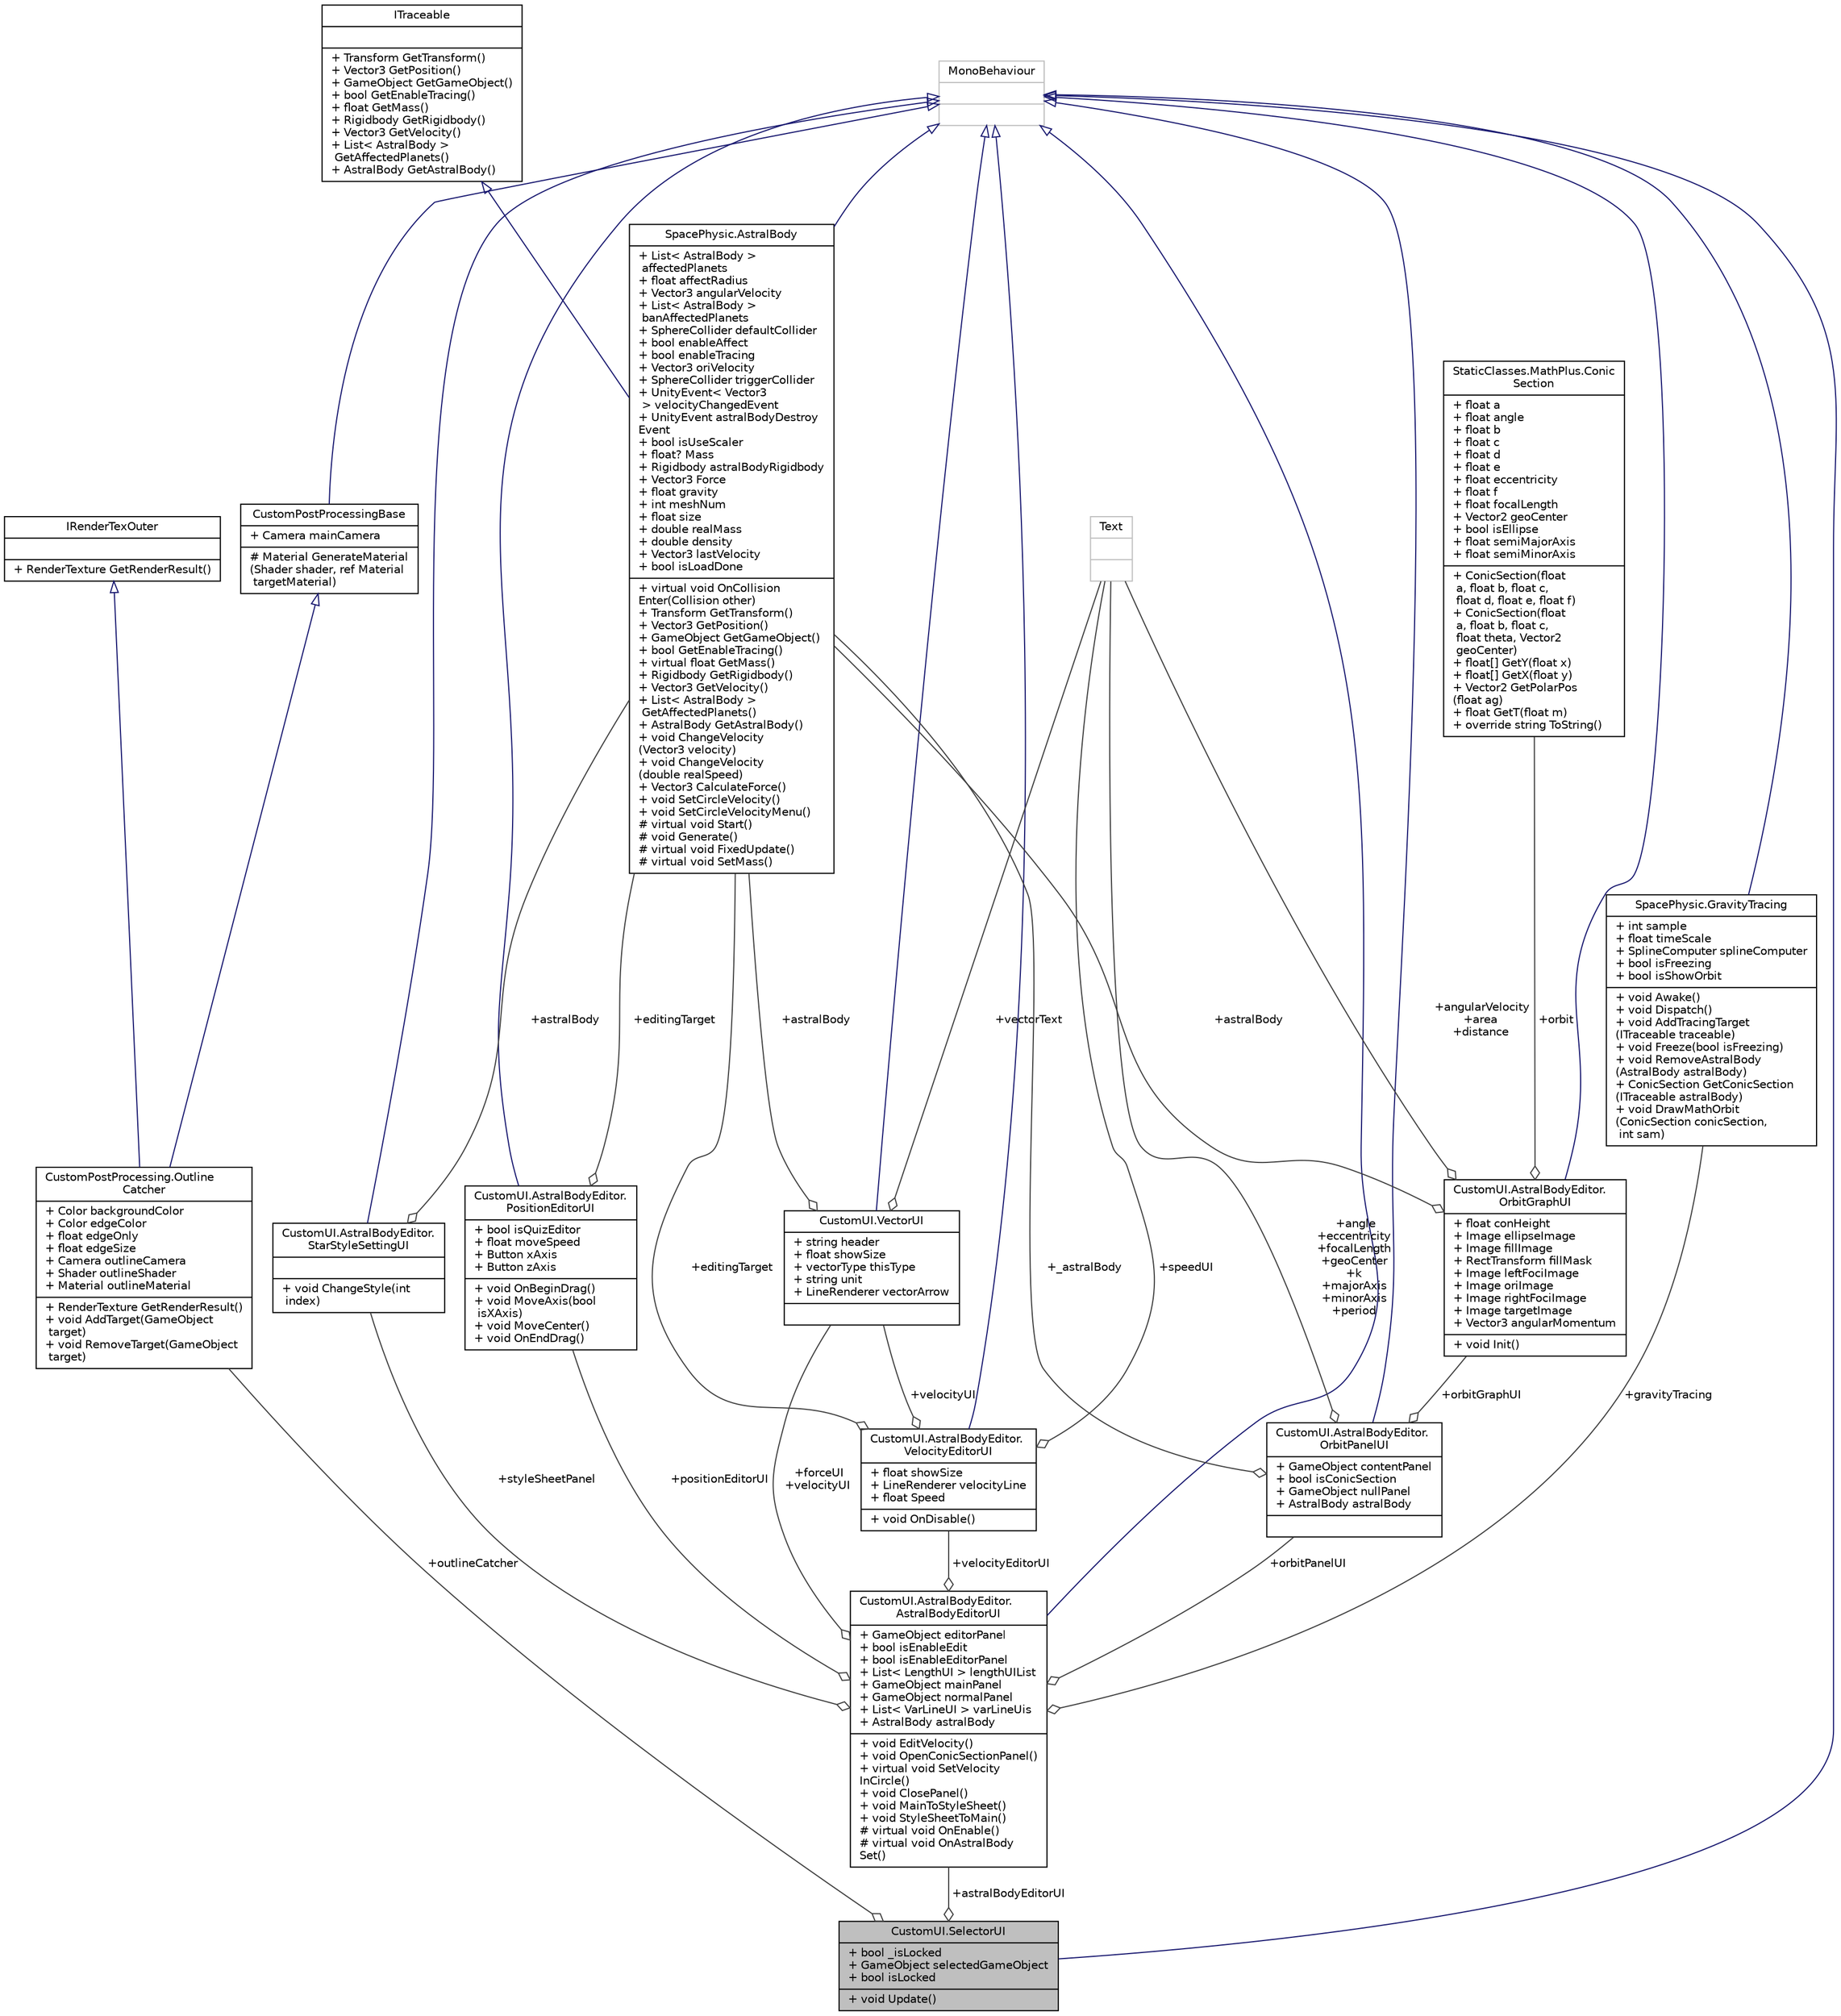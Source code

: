 digraph "CustomUI.SelectorUI"
{
 // INTERACTIVE_SVG=YES
 // LATEX_PDF_SIZE
  edge [fontname="Helvetica",fontsize="10",labelfontname="Helvetica",labelfontsize="10"];
  node [fontname="Helvetica",fontsize="10",shape=record];
  Node1 [label="{CustomUI.SelectorUI\n|+ bool _isLocked\l+ GameObject selectedGameObject\l+ bool isLocked\l|+ void Update()\l}",height=0.2,width=0.4,color="black", fillcolor="grey75", style="filled", fontcolor="black",tooltip=" "];
  Node2 -> Node1 [dir="back",color="midnightblue",fontsize="10",style="solid",arrowtail="onormal",fontname="Helvetica"];
  Node2 [label="{MonoBehaviour\n||}",height=0.2,width=0.4,color="grey75", fillcolor="white", style="filled",tooltip=" "];
  Node3 -> Node1 [color="grey25",fontsize="10",style="solid",label=" +outlineCatcher" ,arrowhead="odiamond",fontname="Helvetica"];
  Node3 [label="{CustomPostProcessing.Outline\lCatcher\n|+ Color backgroundColor\l+ Color edgeColor\l+ float edgeOnly\l+ float edgeSize\l+ Camera outlineCamera\l+ Shader outlineShader\l+ Material outlineMaterial\l|+ RenderTexture GetRenderResult()\l+ void AddTarget(GameObject\l target)\l+ void RemoveTarget(GameObject\l target)\l}",height=0.2,width=0.4,color="black", fillcolor="white", style="filled",URL="$class_custom_post_processing_1_1_outline_catcher.html",tooltip="描边抓取"];
  Node4 -> Node3 [dir="back",color="midnightblue",fontsize="10",style="solid",arrowtail="onormal",fontname="Helvetica"];
  Node4 [label="{CustomPostProcessingBase\n|+ Camera mainCamera\l|# Material GenerateMaterial\l(Shader shader, ref Material\l targetMaterial)\l}",height=0.2,width=0.4,color="black", fillcolor="white", style="filled",URL="$class_custom_post_processing_1_1_custom_post_processing_base.html",tooltip="自定义后处理"];
  Node2 -> Node4 [dir="back",color="midnightblue",fontsize="10",style="solid",arrowtail="onormal",fontname="Helvetica"];
  Node5 -> Node3 [dir="back",color="midnightblue",fontsize="10",style="solid",arrowtail="onormal",fontname="Helvetica"];
  Node5 [label="{IRenderTexOuter\n||+ RenderTexture GetRenderResult()\l}",height=0.2,width=0.4,color="black", fillcolor="white", style="filled",URL="$interface_custom_post_processing_1_1_i_render_tex_outer.html",tooltip="RenderTexture输出接口"];
  Node6 -> Node1 [color="grey25",fontsize="10",style="solid",label=" +astralBodyEditorUI" ,arrowhead="odiamond",fontname="Helvetica"];
  Node6 [label="{CustomUI.AstralBodyEditor.\lAstralBodyEditorUI\n|+ GameObject editorPanel\l+ bool isEnableEdit\l+ bool isEnableEditorPanel\l+ List\< LengthUI \> lengthUIList\l+ GameObject mainPanel\l+ GameObject normalPanel\l+ List\< VarLineUI \> varLineUis\l+ AstralBody astralBody\l|+ void EditVelocity()\l+ void OpenConicSectionPanel()\l+ virtual void SetVelocity\lInCircle()\l+ void ClosePanel()\l+ void MainToStyleSheet()\l+ void StyleSheetToMain()\l# virtual void OnEnable()\l# virtual void OnAstralBody\lSet()\l}",height=0.2,width=0.4,color="black", fillcolor="white", style="filled",URL="$class_custom_u_i_1_1_astral_body_editor_1_1_astral_body_editor_u_i.html",tooltip=" "];
  Node2 -> Node6 [dir="back",color="midnightblue",fontsize="10",style="solid",arrowtail="onormal",fontname="Helvetica"];
  Node7 -> Node6 [color="grey25",fontsize="10",style="solid",label=" +forceUI\n+velocityUI" ,arrowhead="odiamond",fontname="Helvetica"];
  Node7 [label="{CustomUI.VectorUI\n|+ string header\l+ float showSize\l+ vectorType thisType\l+ string unit\l+ LineRenderer vectorArrow\l|}",height=0.2,width=0.4,color="black", fillcolor="white", style="filled",URL="$class_custom_u_i_1_1_vector_u_i.html",tooltip=" "];
  Node2 -> Node7 [dir="back",color="midnightblue",fontsize="10",style="solid",arrowtail="onormal",fontname="Helvetica"];
  Node8 -> Node7 [color="grey25",fontsize="10",style="solid",label=" +vectorText" ,arrowhead="odiamond",fontname="Helvetica"];
  Node8 [label="{Text\n||}",height=0.2,width=0.4,color="grey75", fillcolor="white", style="filled",tooltip=" "];
  Node9 -> Node7 [color="grey25",fontsize="10",style="solid",label=" +astralBody" ,arrowhead="odiamond",fontname="Helvetica"];
  Node9 [label="{SpacePhysic.AstralBody\n|+ List\< AstralBody \>\l affectedPlanets\l+ float affectRadius\l+ Vector3 angularVelocity\l+ List\< AstralBody \>\l banAffectedPlanets\l+ SphereCollider defaultCollider\l+ bool enableAffect\l+ bool enableTracing\l+ Vector3 oriVelocity\l+ SphereCollider triggerCollider\l+ UnityEvent\< Vector3\l \> velocityChangedEvent\l+ UnityEvent astralBodyDestroy\lEvent\l+ bool isUseScaler\l+ float? Mass\l+ Rigidbody astralBodyRigidbody\l+ Vector3 Force\l+ float gravity\l+ int meshNum\l+ float size\l+ double realMass\l+ double density\l+ Vector3 lastVelocity\l+ bool isLoadDone\l|+ virtual void OnCollision\lEnter(Collision other)\l+ Transform GetTransform()\l+ Vector3 GetPosition()\l+ GameObject GetGameObject()\l+ bool GetEnableTracing()\l+ virtual float GetMass()\l+ Rigidbody GetRigidbody()\l+ Vector3 GetVelocity()\l+ List\< AstralBody \>\l GetAffectedPlanets()\l+ AstralBody GetAstralBody()\l+ void ChangeVelocity\l(Vector3 velocity)\l+ void ChangeVelocity\l(double realSpeed)\l+ Vector3 CalculateForce()\l+ void SetCircleVelocity()\l+ void SetCircleVelocityMenu()\l# virtual void Start()\l# void Generate()\l# virtual void FixedUpdate()\l# virtual void SetMass()\l}",height=0.2,width=0.4,color="black", fillcolor="white", style="filled",URL="$class_space_physic_1_1_astral_body.html",tooltip="星体物理实体"];
  Node2 -> Node9 [dir="back",color="midnightblue",fontsize="10",style="solid",arrowtail="onormal",fontname="Helvetica"];
  Node10 -> Node9 [dir="back",color="midnightblue",fontsize="10",style="solid",arrowtail="onormal",fontname="Helvetica"];
  Node10 [label="{ITraceable\n||+ Transform GetTransform()\l+ Vector3 GetPosition()\l+ GameObject GetGameObject()\l+ bool GetEnableTracing()\l+ float GetMass()\l+ Rigidbody GetRigidbody()\l+ Vector3 GetVelocity()\l+ List\< AstralBody \>\l GetAffectedPlanets()\l+ AstralBody GetAstralBody()\l}",height=0.2,width=0.4,color="black", fillcolor="white", style="filled",URL="$interface_space_physic_1_1_i_traceable.html",tooltip="可追踪接口"];
  Node11 -> Node6 [color="grey25",fontsize="10",style="solid",label=" +gravityTracing" ,arrowhead="odiamond",fontname="Helvetica"];
  Node11 [label="{SpacePhysic.GravityTracing\n|+ int sample\l+ float timeScale\l+ SplineComputer splineComputer\l+ bool isFreezing\l+ bool isShowOrbit\l|+ void Awake()\l+ void Dispatch()\l+ void AddTracingTarget\l(ITraceable traceable)\l+ void Freeze(bool isFreezing)\l+ void RemoveAstralBody\l(AstralBody astralBody)\l+ ConicSection GetConicSection\l(ITraceable astralBody)\l+ void DrawMathOrbit\l(ConicSection conicSection,\l int sam)\l}",height=0.2,width=0.4,color="black", fillcolor="white", style="filled",URL="$class_space_physic_1_1_gravity_tracing.html",tooltip="引力追踪"];
  Node2 -> Node11 [dir="back",color="midnightblue",fontsize="10",style="solid",arrowtail="onormal",fontname="Helvetica"];
  Node12 -> Node6 [color="grey25",fontsize="10",style="solid",label=" +orbitPanelUI" ,arrowhead="odiamond",fontname="Helvetica"];
  Node12 [label="{CustomUI.AstralBodyEditor.\lOrbitPanelUI\n|+ GameObject contentPanel\l+ bool isConicSection\l+ GameObject nullPanel\l+ AstralBody astralBody\l|}",height=0.2,width=0.4,color="black", fillcolor="white", style="filled",URL="$class_custom_u_i_1_1_astral_body_editor_1_1_orbit_panel_u_i.html",tooltip=" "];
  Node2 -> Node12 [dir="back",color="midnightblue",fontsize="10",style="solid",arrowtail="onormal",fontname="Helvetica"];
  Node13 -> Node12 [color="grey25",fontsize="10",style="solid",label=" +orbitGraphUI" ,arrowhead="odiamond",fontname="Helvetica"];
  Node13 [label="{CustomUI.AstralBodyEditor.\lOrbitGraphUI\n|+ float conHeight\l+ Image ellipseImage\l+ Image fillImage\l+ RectTransform fillMask\l+ Image leftFociImage\l+ Image oriImage\l+ Image rightFociImage\l+ Image targetImage\l+ Vector3 angularMomentum\l|+ void Init()\l}",height=0.2,width=0.4,color="black", fillcolor="white", style="filled",URL="$class_custom_u_i_1_1_astral_body_editor_1_1_orbit_graph_u_i.html",tooltip=" "];
  Node2 -> Node13 [dir="back",color="midnightblue",fontsize="10",style="solid",arrowtail="onormal",fontname="Helvetica"];
  Node14 -> Node13 [color="grey25",fontsize="10",style="solid",label=" +orbit" ,arrowhead="odiamond",fontname="Helvetica"];
  Node14 [label="{StaticClasses.MathPlus.Conic\lSection\n|+ float a\l+ float angle\l+ float b\l+ float c\l+ float d\l+ float e\l+ float eccentricity\l+ float f\l+ float focalLength\l+ Vector2 geoCenter\l+ bool isEllipse\l+ float semiMajorAxis\l+ float semiMinorAxis\l|+  ConicSection(float\l a, float b, float c,\l float d, float e, float f)\l+  ConicSection(float\l a, float b, float c,\l float theta, Vector2\l geoCenter)\l+ float[] GetY(float x)\l+ float[] GetX(float y)\l+ Vector2 GetPolarPos\l(float ag)\l+ float GetT(float m)\l+ override string ToString()\l}",height=0.2,width=0.4,color="black", fillcolor="white", style="filled",URL="$class_static_classes_1_1_math_plus_1_1_conic_section.html",tooltip="圆锥曲线"];
  Node8 -> Node13 [color="grey25",fontsize="10",style="solid",label=" +angularVelocity\n+area\n+distance" ,arrowhead="odiamond",fontname="Helvetica"];
  Node9 -> Node13 [color="grey25",fontsize="10",style="solid",label=" +astralBody" ,arrowhead="odiamond",fontname="Helvetica"];
  Node8 -> Node12 [color="grey25",fontsize="10",style="solid",label=" +angle\n+eccentricity\n+focalLength\n+geoCenter\n+k\n+majorAxis\n+minorAxis\n+period" ,arrowhead="odiamond",fontname="Helvetica"];
  Node9 -> Node12 [color="grey25",fontsize="10",style="solid",label=" +_astralBody" ,arrowhead="odiamond",fontname="Helvetica"];
  Node15 -> Node6 [color="grey25",fontsize="10",style="solid",label=" +styleSheetPanel" ,arrowhead="odiamond",fontname="Helvetica"];
  Node15 [label="{CustomUI.AstralBodyEditor.\lStarStyleSettingUI\n||+ void ChangeStyle(int\l index)\l}",height=0.2,width=0.4,color="black", fillcolor="white", style="filled",URL="$class_custom_u_i_1_1_astral_body_editor_1_1_star_style_setting_u_i.html",tooltip=" "];
  Node2 -> Node15 [dir="back",color="midnightblue",fontsize="10",style="solid",arrowtail="onormal",fontname="Helvetica"];
  Node9 -> Node15 [color="grey25",fontsize="10",style="solid",label=" +astralBody" ,arrowhead="odiamond",fontname="Helvetica"];
  Node16 -> Node6 [color="grey25",fontsize="10",style="solid",label=" +velocityEditorUI" ,arrowhead="odiamond",fontname="Helvetica"];
  Node16 [label="{CustomUI.AstralBodyEditor.\lVelocityEditorUI\n|+ float showSize\l+ LineRenderer velocityLine\l+ float Speed\l|+ void OnDisable()\l}",height=0.2,width=0.4,color="black", fillcolor="white", style="filled",URL="$class_custom_u_i_1_1_astral_body_editor_1_1_velocity_editor_u_i.html",tooltip=" "];
  Node2 -> Node16 [dir="back",color="midnightblue",fontsize="10",style="solid",arrowtail="onormal",fontname="Helvetica"];
  Node8 -> Node16 [color="grey25",fontsize="10",style="solid",label=" +speedUI" ,arrowhead="odiamond",fontname="Helvetica"];
  Node7 -> Node16 [color="grey25",fontsize="10",style="solid",label=" +velocityUI" ,arrowhead="odiamond",fontname="Helvetica"];
  Node9 -> Node16 [color="grey25",fontsize="10",style="solid",label=" +editingTarget" ,arrowhead="odiamond",fontname="Helvetica"];
  Node17 -> Node6 [color="grey25",fontsize="10",style="solid",label=" +positionEditorUI" ,arrowhead="odiamond",fontname="Helvetica"];
  Node17 [label="{CustomUI.AstralBodyEditor.\lPositionEditorUI\n|+ bool isQuizEditor\l+ float moveSpeed\l+ Button xAxis\l+ Button zAxis\l|+ void OnBeginDrag()\l+ void MoveAxis(bool\l isXAxis)\l+ void MoveCenter()\l+ void OnEndDrag()\l}",height=0.2,width=0.4,color="black", fillcolor="white", style="filled",URL="$class_custom_u_i_1_1_astral_body_editor_1_1_position_editor_u_i.html",tooltip=" "];
  Node2 -> Node17 [dir="back",color="midnightblue",fontsize="10",style="solid",arrowtail="onormal",fontname="Helvetica"];
  Node9 -> Node17 [color="grey25",fontsize="10",style="solid",label=" +editingTarget" ,arrowhead="odiamond",fontname="Helvetica"];
}
